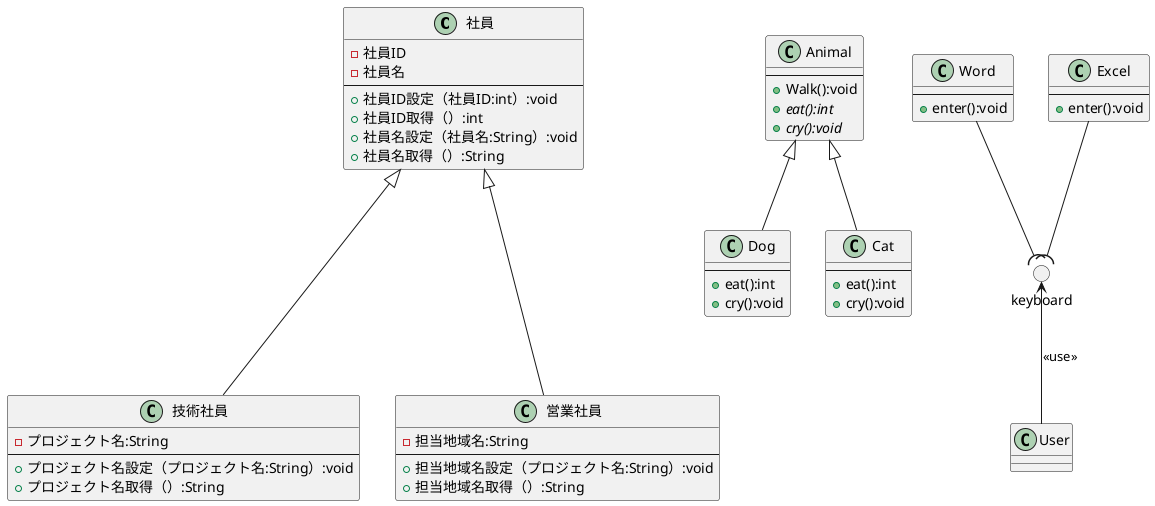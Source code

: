 @startuml
' 継承
    class 社員{
        - 社員ID
        - 社員名
        ---
        + 社員ID設定（社員ID:int）:void
        + 社員ID取得（）:int
        + 社員名設定（社員名:String）:void
        + 社員名取得（）:String
    }
    class 技術社員{
        - プロジェクト名:String
        ---
        + プロジェクト名設定（プロジェクト名:String）:void
        + プロジェクト名取得（）:String
    }
    class 営業社員{
        - 担当地域名:String
        ---
        + 担当地域名設定（プロジェクト名:String）:void
        + 担当地域名取得（）:String
    }

    社員<|--down- 技術社員
    社員<|--down- 営業社員
' -----------------------

' 抽象
    class Animal {
        ---
        + Walk():void
        + {abstract} eat():int
        + {abstract} cry():void
    }
    class Dog {
        ---
        + eat():int
        + cry():void
    }
    class Cat {
        ---
        + eat():int
        + cry():void
    }

    Animal <|-down- Dog
    Animal <|-down- Cat
' ---------------------

' インターフェース
    ' class Word {
    '     ---
    '     + enter():void
    ' }
    ' class Excel {
    '     ---
    '     + enter():void
    ' }
    ' interface keyboard {
    '     ' <<interface>>
    '     ---
    '     + enter():void
    ' }

    ' keyboard <|.. Word
    ' keyboard <|.. Excel

    ' class User {

    ' }
    ' keyboard <-up- User:<< use >>
' ---------------------
' インターフェース ロリポップ
    class Word {
        ---
        + enter():void
    }
    class Excel {
        ---
        + enter():void
    }
    circle "keyboard" as I1
    Word --( I1
    Excel --( I1
    class User {

    }
    I1 <-- User:<< use >>
' ---------------------
@enduml